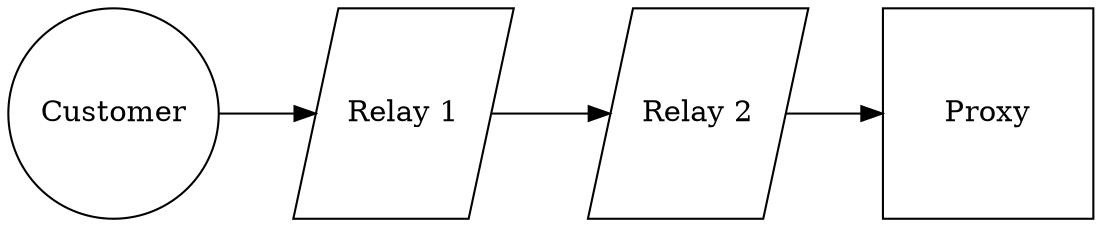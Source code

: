 digraph G {
				Customer [shape=circle, height=1.4];
				"Relay 1" [shape=parallelogram, height=1.4];
				"Relay 2" [shape=parallelogram, height=1.4];
				Proxy [shape=square, height=1.4];

				rankdir=LR;

				Customer -> "Relay 1";
				"Relay 1" -> "Relay 2";
				"Relay 2" -> Proxy;
}